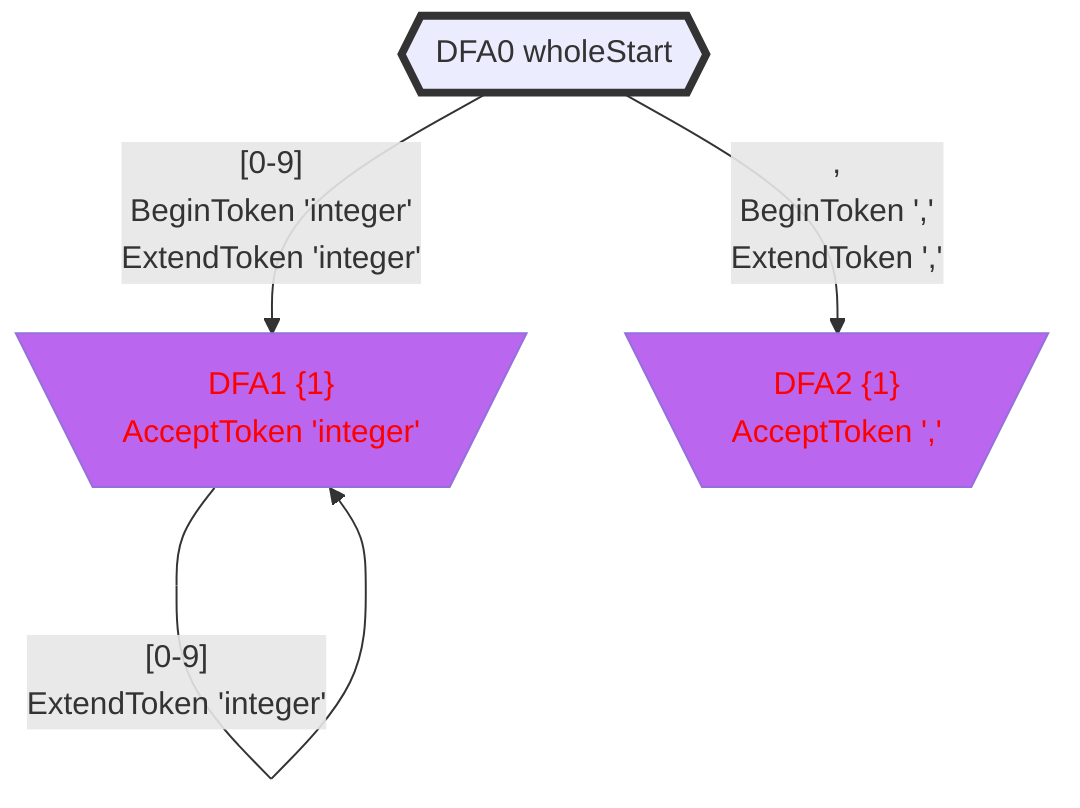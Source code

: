 flowchart
classDef c0001 color:#FF0000;
classDef c0010 stroke-dasharray: 10 10;
classDef c0011 stroke-dasharray: 10 10,color:#FF0000;
classDef c0100 fill:#BB66EE;
classDef c0101 fill:#BB66EE,color:#FF0000;
classDef c0110 fill:#BB66EE,stroke-dasharray: 10 10;
classDef c0111 fill:#BB66EE,stroke-dasharray: 10 10,color:#FF0000;
classDef c1000 stroke:#333,stroke-width:4px;
classDef c1001 stroke:#333,stroke-width:4px,color:#FF0000;
classDef c1010 stroke:#333,stroke-width:4px,stroke-dasharray: 10 10;
classDef c1011 stroke:#333,stroke-width:4px,stroke-dasharray: 10 10,color:#FF0000;
classDef c1100 stroke:#333,stroke-width:4px,fill:#BB66EE;
classDef c1101 stroke:#333,stroke-width:4px,fill:#BB66EE,color:#FF0000;
classDef c1110 stroke:#333,stroke-width:4px,fill:#BB66EE,stroke-dasharray: 10 10;
classDef c1111 stroke:#333,stroke-width:4px,fill:#BB66EE,stroke-dasharray: 10 10,color:#FF0000;
DFA0_585978999{{"DFA0 wholeStart"}}
class DFA0_585978999 c1000;
DFA1_1120076600[\"DFA1 {1}
AcceptToken 'integer'"/]
class DFA1_1120076600 c0101;
DFA2_-1955808288[\"DFA2 {1}
AcceptToken ','"/]
class DFA2_-1955808288 c0101;
DFA0_585978999 -->|"[0-9]
BeginToken 'integer'
ExtendToken 'integer'"|DFA1_1120076600
DFA0_585978999 -->|",
BeginToken ','
ExtendToken ','"|DFA2_-1955808288
DFA1_1120076600 -->|"[0-9]
ExtendToken 'integer'"|DFA1_1120076600